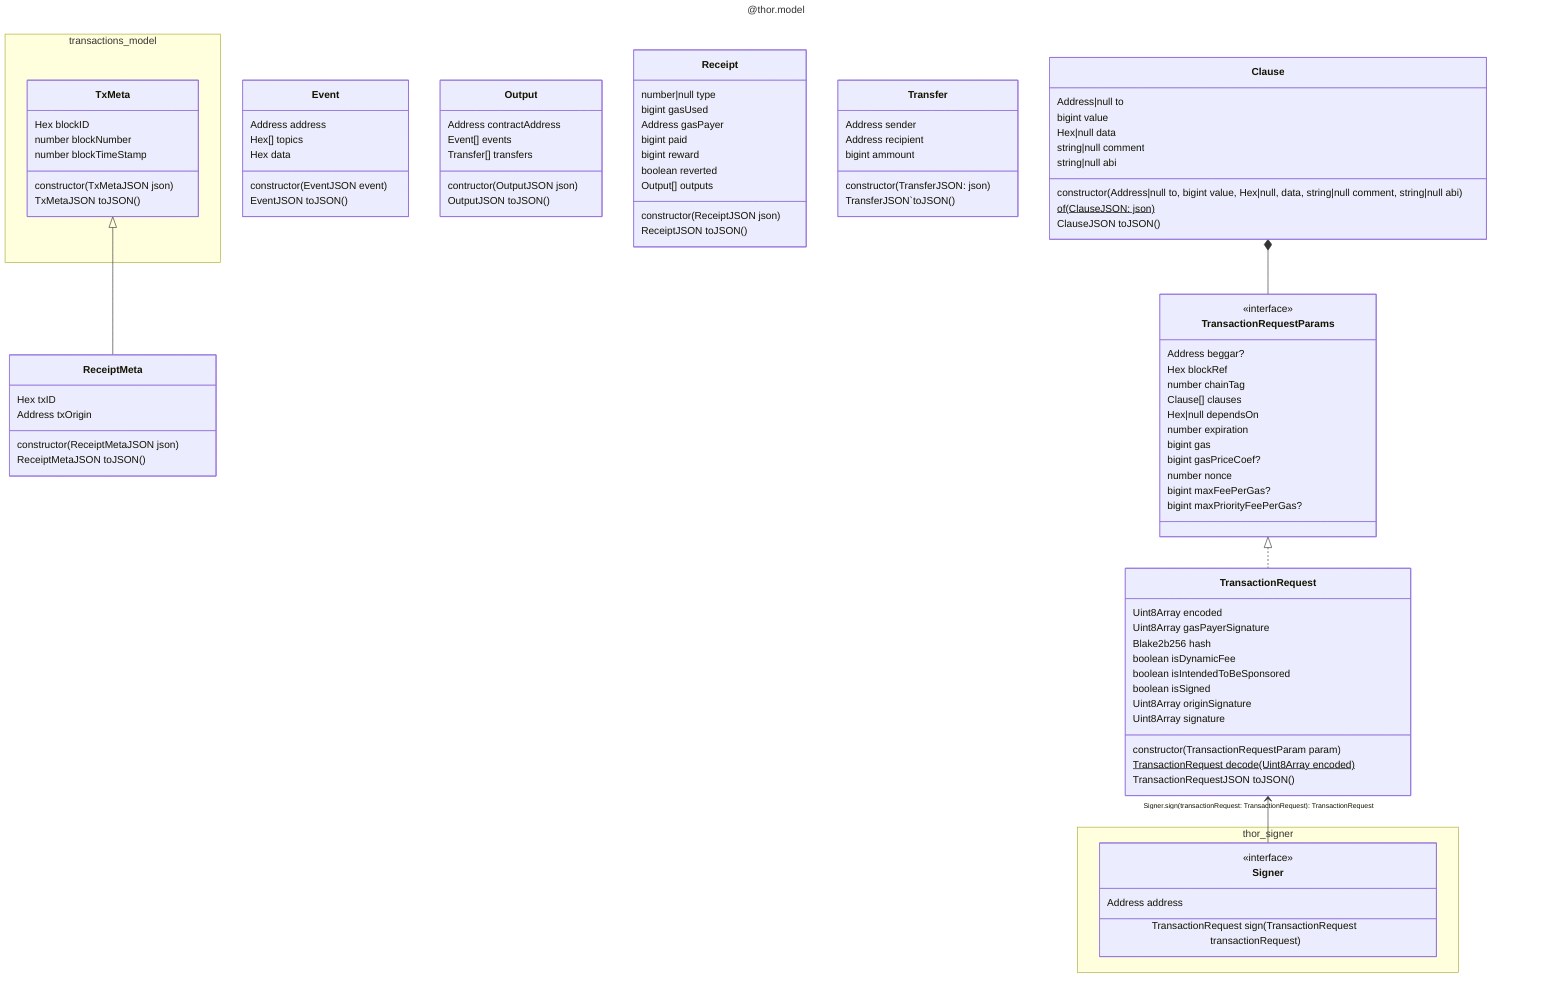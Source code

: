 ---
title: "@thor.model"
---
classDiagram
    namespace transactions_model {
        class TxMeta {
            Hex blockID
            number blockNumber
            number blockTimeStamp
            constructor(TxMetaJSON json)
            TxMetaJSON toJSON()
        }
    }
    class Clause {
        Address|null to
        bigint value
        Hex|null data
        string|null comment
        string|null abi
        constructor(Address|null to, bigint value, Hex|null, data, string|null comment, string|null abi)
        of(ClauseJSON: json)$
        ClauseJSON toJSON()
    }
    class Event {
        Address address
        Hex[] topics
        Hex data
        constructor(EventJSON event)
        EventJSON toJSON()
    }
    class Output {
        Address contractAddress
        Event[] events
        Transfer[] transfers
        contructor(OutputJSON json)
        OutputJSON toJSON()
    }
    class Receipt {
        number|null type
        bigint gasUsed
        Address gasPayer
        bigint paid
        bigint reward
        boolean reverted
        Output[] outputs
        constructor(ReceiptJSON json)
        ReceiptJSON toJSON()
    }
    class ReceiptMeta {
        Hex txID
        Address txOrigin
        constructor(ReceiptMetaJSON json)
        ReceiptMetaJSON toJSON()
    }
    class TransactionRequest {
        constructor(TransactionRequestParam param)
        Uint8Array encoded
        Uint8Array gasPayerSignature
        Blake2b256 hash
        boolean isDynamicFee
        boolean isIntendedToBeSponsored
        boolean isSigned
        Uint8Array originSignature
        Uint8Array signature
        TransactionRequest decode(Uint8Array encoded)$
        TransactionRequestJSON toJSON()
    }
    class TransactionRequestParams {
        <<interface>>
        Address beggar?
        Hex blockRef
        number chainTag
        Clause[] clauses
        Hex|null dependsOn
        number expiration
        bigint gas
        bigint gasPriceCoef?
        number nonce
        bigint maxFeePerGas?
        bigint maxPriorityFeePerGas?
    }
    class Transfer {
        Address sender
        Address recipient
        bigint ammount
        constructor(TransferJSON: json)
        TransferJSON`toJSON()
    }
    namespace thor_signer {
        class Signer {
            <<interface>>
            Address address
            TransactionRequest sign(TransactionRequest transactionRequest)
        }
    }
    Clause *-- TransactionRequestParams
    TransactionRequestParams <|.. TransactionRequest
    TxMeta <|-- ReceiptMeta
    TransactionRequest "Signer.sign(transactionRequest: TransactionRequest): TransactionRequest" <-- Signer